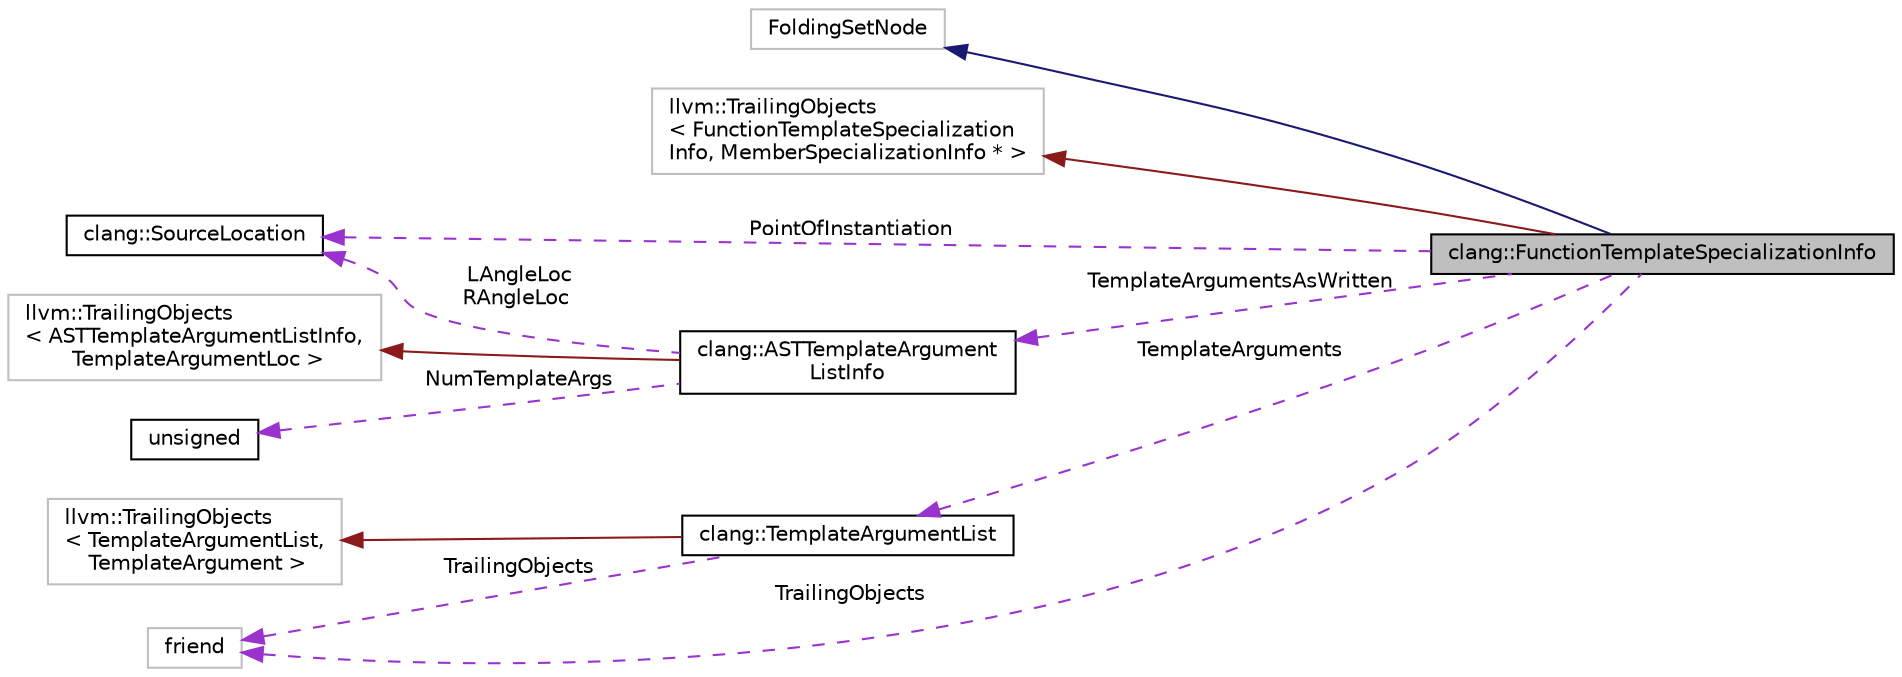 digraph "clang::FunctionTemplateSpecializationInfo"
{
 // LATEX_PDF_SIZE
  bgcolor="transparent";
  edge [fontname="Helvetica",fontsize="10",labelfontname="Helvetica",labelfontsize="10"];
  node [fontname="Helvetica",fontsize="10",shape=record];
  rankdir="LR";
  Node1 [label="clang::FunctionTemplateSpecializationInfo",height=0.2,width=0.4,color="black", fillcolor="grey75", style="filled", fontcolor="black",tooltip="Provides information about a function template specialization, which is a FunctionDecl that has been ..."];
  Node2 -> Node1 [dir="back",color="midnightblue",fontsize="10",style="solid",fontname="Helvetica"];
  Node2 [label="FoldingSetNode",height=0.2,width=0.4,color="grey75",tooltip=" "];
  Node3 -> Node1 [dir="back",color="firebrick4",fontsize="10",style="solid",fontname="Helvetica"];
  Node3 [label="llvm::TrailingObjects\l\< FunctionTemplateSpecialization\lInfo, MemberSpecializationInfo * \>",height=0.2,width=0.4,color="grey75",tooltip=" "];
  Node4 -> Node1 [dir="back",color="darkorchid3",fontsize="10",style="dashed",label=" PointOfInstantiation" ,fontname="Helvetica"];
  Node4 [label="clang::SourceLocation",height=0.2,width=0.4,color="black",URL="$classclang_1_1SourceLocation.html",tooltip="Encodes a location in the source."];
  Node5 -> Node1 [dir="back",color="darkorchid3",fontsize="10",style="dashed",label=" TemplateArguments" ,fontname="Helvetica"];
  Node5 [label="clang::TemplateArgumentList",height=0.2,width=0.4,color="black",URL="$classclang_1_1TemplateArgumentList.html",tooltip="A template argument list."];
  Node6 -> Node5 [dir="back",color="firebrick4",fontsize="10",style="solid",fontname="Helvetica"];
  Node6 [label="llvm::TrailingObjects\l\< TemplateArgumentList,\l TemplateArgument \>",height=0.2,width=0.4,color="grey75",tooltip=" "];
  Node7 -> Node5 [dir="back",color="darkorchid3",fontsize="10",style="dashed",label=" TrailingObjects" ,fontname="Helvetica"];
  Node7 [label="friend",height=0.2,width=0.4,color="grey75",tooltip=" "];
  Node7 -> Node1 [dir="back",color="darkorchid3",fontsize="10",style="dashed",label=" TrailingObjects" ,fontname="Helvetica"];
  Node8 -> Node1 [dir="back",color="darkorchid3",fontsize="10",style="dashed",label=" TemplateArgumentsAsWritten" ,fontname="Helvetica"];
  Node8 [label="clang::ASTTemplateArgument\lListInfo",height=0.2,width=0.4,color="black",URL="$structclang_1_1ASTTemplateArgumentListInfo.html",tooltip="Represents an explicit template argument list in C++, e.g., the \"<int>\" in \"sort<int>\"."];
  Node9 -> Node8 [dir="back",color="firebrick4",fontsize="10",style="solid",fontname="Helvetica"];
  Node9 [label="llvm::TrailingObjects\l\< ASTTemplateArgumentListInfo,\l TemplateArgumentLoc \>",height=0.2,width=0.4,color="grey75",tooltip=" "];
  Node4 -> Node8 [dir="back",color="darkorchid3",fontsize="10",style="dashed",label=" LAngleLoc\nRAngleLoc" ,fontname="Helvetica"];
  Node10 -> Node8 [dir="back",color="darkorchid3",fontsize="10",style="dashed",label=" NumTemplateArgs" ,fontname="Helvetica"];
  Node10 [label="unsigned",height=0.2,width=0.4,color="black",URL="$classunsigned.html",tooltip=" "];
}

